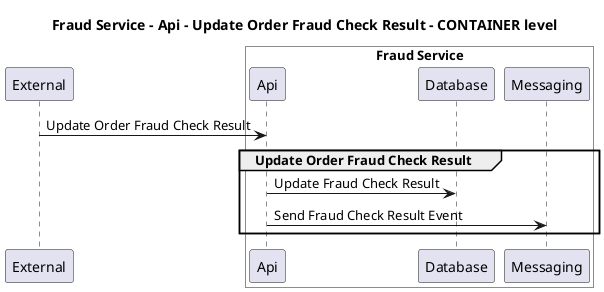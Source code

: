 @startuml

title Fraud Service - Api - Update Order Fraud Check Result - CONTAINER level

participant "External" as C4InterFlow.SoftwareSystems.ExternalSystem

box "Fraud Service" #White
    participant "Api" as ECommercePlatform.SoftwareSystems.FraudService.Containers.Api
    participant "Database" as ECommercePlatform.SoftwareSystems.FraudService.Containers.Database
    participant "Messaging" as ECommercePlatform.SoftwareSystems.FraudService.Containers.Messaging
end box


C4InterFlow.SoftwareSystems.ExternalSystem -> ECommercePlatform.SoftwareSystems.FraudService.Containers.Api : Update Order Fraud Check Result
group Update Order Fraud Check Result
ECommercePlatform.SoftwareSystems.FraudService.Containers.Api -> ECommercePlatform.SoftwareSystems.FraudService.Containers.Database : Update Fraud Check Result
ECommercePlatform.SoftwareSystems.FraudService.Containers.Api -> ECommercePlatform.SoftwareSystems.FraudService.Containers.Messaging : Send Fraud Check Result Event
end


@enduml
